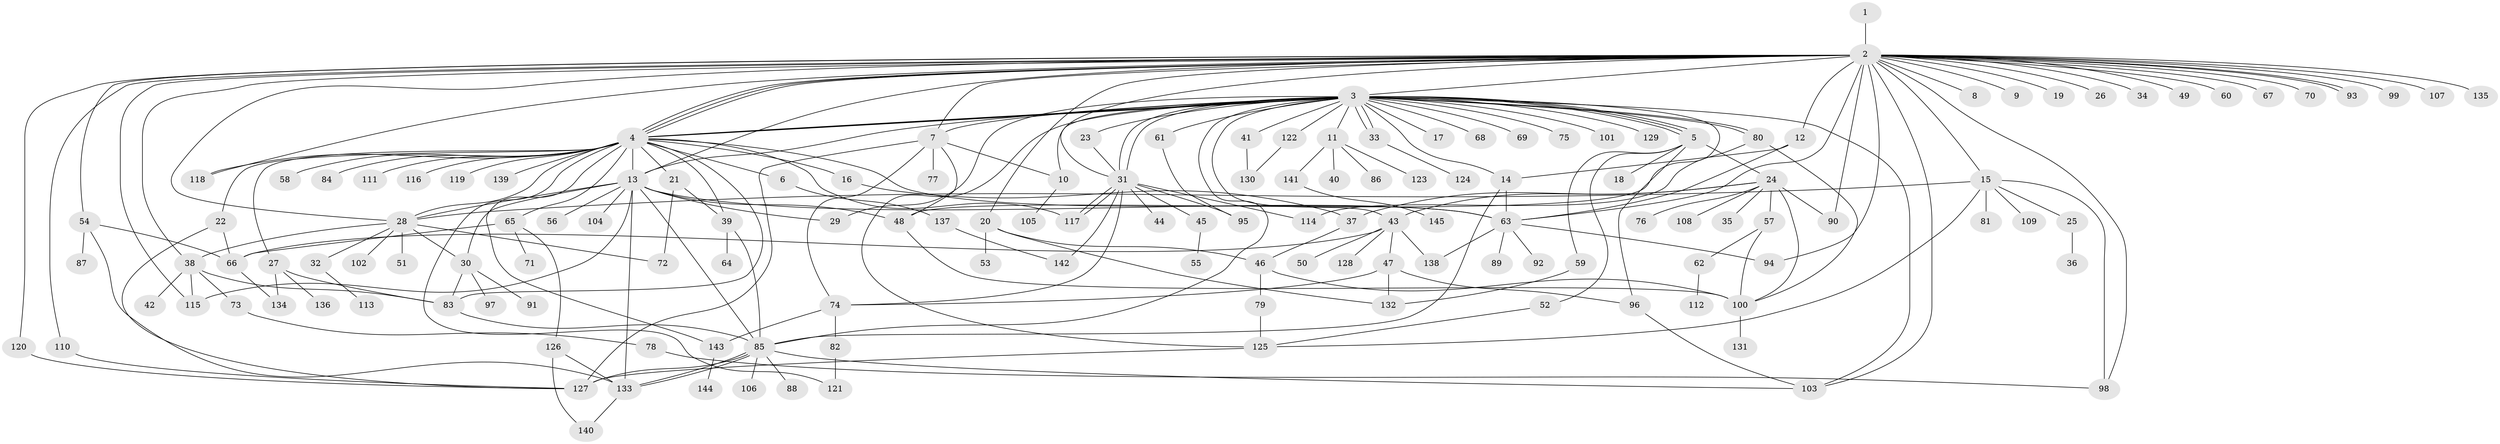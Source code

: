 // coarse degree distribution, {1: 0.4824561403508772, 36: 0.008771929824561403, 32: 0.008771929824561403, 25: 0.008771929824561403, 8: 0.017543859649122806, 2: 0.22807017543859648, 6: 0.03508771929824561, 5: 0.043859649122807015, 4: 0.07894736842105263, 14: 0.008771929824561403, 7: 0.008771929824561403, 9: 0.008771929824561403, 12: 0.017543859649122806, 13: 0.008771929824561403, 3: 0.03508771929824561}
// Generated by graph-tools (version 1.1) at 2025/23/03/03/25 07:23:51]
// undirected, 145 vertices, 231 edges
graph export_dot {
graph [start="1"]
  node [color=gray90,style=filled];
  1;
  2;
  3;
  4;
  5;
  6;
  7;
  8;
  9;
  10;
  11;
  12;
  13;
  14;
  15;
  16;
  17;
  18;
  19;
  20;
  21;
  22;
  23;
  24;
  25;
  26;
  27;
  28;
  29;
  30;
  31;
  32;
  33;
  34;
  35;
  36;
  37;
  38;
  39;
  40;
  41;
  42;
  43;
  44;
  45;
  46;
  47;
  48;
  49;
  50;
  51;
  52;
  53;
  54;
  55;
  56;
  57;
  58;
  59;
  60;
  61;
  62;
  63;
  64;
  65;
  66;
  67;
  68;
  69;
  70;
  71;
  72;
  73;
  74;
  75;
  76;
  77;
  78;
  79;
  80;
  81;
  82;
  83;
  84;
  85;
  86;
  87;
  88;
  89;
  90;
  91;
  92;
  93;
  94;
  95;
  96;
  97;
  98;
  99;
  100;
  101;
  102;
  103;
  104;
  105;
  106;
  107;
  108;
  109;
  110;
  111;
  112;
  113;
  114;
  115;
  116;
  117;
  118;
  119;
  120;
  121;
  122;
  123;
  124;
  125;
  126;
  127;
  128;
  129;
  130;
  131;
  132;
  133;
  134;
  135;
  136;
  137;
  138;
  139;
  140;
  141;
  142;
  143;
  144;
  145;
  1 -- 2;
  2 -- 3;
  2 -- 4;
  2 -- 4;
  2 -- 4;
  2 -- 7;
  2 -- 8;
  2 -- 9;
  2 -- 12;
  2 -- 13;
  2 -- 15;
  2 -- 19;
  2 -- 20;
  2 -- 26;
  2 -- 28;
  2 -- 31;
  2 -- 34;
  2 -- 38;
  2 -- 49;
  2 -- 54;
  2 -- 60;
  2 -- 63;
  2 -- 67;
  2 -- 70;
  2 -- 90;
  2 -- 93;
  2 -- 93;
  2 -- 94;
  2 -- 98;
  2 -- 99;
  2 -- 103;
  2 -- 107;
  2 -- 110;
  2 -- 115;
  2 -- 118;
  2 -- 120;
  2 -- 135;
  3 -- 4;
  3 -- 4;
  3 -- 4;
  3 -- 5;
  3 -- 5;
  3 -- 5;
  3 -- 7;
  3 -- 10;
  3 -- 11;
  3 -- 13;
  3 -- 14;
  3 -- 17;
  3 -- 23;
  3 -- 29;
  3 -- 31;
  3 -- 31;
  3 -- 33;
  3 -- 33;
  3 -- 41;
  3 -- 43;
  3 -- 48;
  3 -- 61;
  3 -- 68;
  3 -- 69;
  3 -- 75;
  3 -- 80;
  3 -- 80;
  3 -- 85;
  3 -- 101;
  3 -- 103;
  3 -- 122;
  3 -- 125;
  3 -- 129;
  4 -- 6;
  4 -- 13;
  4 -- 16;
  4 -- 21;
  4 -- 22;
  4 -- 27;
  4 -- 28;
  4 -- 39;
  4 -- 58;
  4 -- 63;
  4 -- 65;
  4 -- 83;
  4 -- 84;
  4 -- 111;
  4 -- 116;
  4 -- 117;
  4 -- 118;
  4 -- 119;
  4 -- 121;
  4 -- 139;
  4 -- 143;
  5 -- 18;
  5 -- 24;
  5 -- 52;
  5 -- 59;
  5 -- 96;
  6 -- 137;
  7 -- 10;
  7 -- 48;
  7 -- 74;
  7 -- 77;
  7 -- 127;
  10 -- 105;
  11 -- 40;
  11 -- 86;
  11 -- 123;
  11 -- 141;
  12 -- 14;
  12 -- 63;
  13 -- 28;
  13 -- 29;
  13 -- 30;
  13 -- 48;
  13 -- 56;
  13 -- 63;
  13 -- 85;
  13 -- 104;
  13 -- 115;
  13 -- 133;
  14 -- 63;
  14 -- 85;
  15 -- 25;
  15 -- 28;
  15 -- 81;
  15 -- 98;
  15 -- 109;
  15 -- 125;
  16 -- 37;
  20 -- 46;
  20 -- 53;
  20 -- 132;
  21 -- 39;
  21 -- 72;
  22 -- 66;
  22 -- 127;
  23 -- 31;
  24 -- 35;
  24 -- 37;
  24 -- 43;
  24 -- 57;
  24 -- 76;
  24 -- 90;
  24 -- 100;
  24 -- 108;
  25 -- 36;
  27 -- 83;
  27 -- 134;
  27 -- 136;
  28 -- 30;
  28 -- 32;
  28 -- 38;
  28 -- 51;
  28 -- 72;
  28 -- 102;
  30 -- 83;
  30 -- 91;
  30 -- 97;
  31 -- 44;
  31 -- 45;
  31 -- 74;
  31 -- 95;
  31 -- 114;
  31 -- 117;
  31 -- 117;
  31 -- 142;
  32 -- 113;
  33 -- 124;
  37 -- 46;
  38 -- 42;
  38 -- 73;
  38 -- 83;
  38 -- 115;
  39 -- 64;
  39 -- 85;
  41 -- 130;
  43 -- 47;
  43 -- 50;
  43 -- 66;
  43 -- 128;
  43 -- 138;
  45 -- 55;
  46 -- 79;
  46 -- 100;
  47 -- 74;
  47 -- 96;
  47 -- 132;
  48 -- 100;
  52 -- 125;
  54 -- 66;
  54 -- 87;
  54 -- 133;
  57 -- 62;
  57 -- 100;
  59 -- 132;
  61 -- 95;
  62 -- 112;
  63 -- 89;
  63 -- 92;
  63 -- 94;
  63 -- 138;
  65 -- 66;
  65 -- 71;
  65 -- 126;
  66 -- 134;
  73 -- 78;
  74 -- 82;
  74 -- 143;
  78 -- 98;
  79 -- 125;
  80 -- 100;
  80 -- 114;
  82 -- 121;
  83 -- 85;
  85 -- 88;
  85 -- 103;
  85 -- 106;
  85 -- 127;
  85 -- 133;
  85 -- 133;
  96 -- 103;
  100 -- 131;
  110 -- 127;
  120 -- 127;
  122 -- 130;
  125 -- 127;
  126 -- 133;
  126 -- 140;
  133 -- 140;
  137 -- 142;
  141 -- 145;
  143 -- 144;
}
